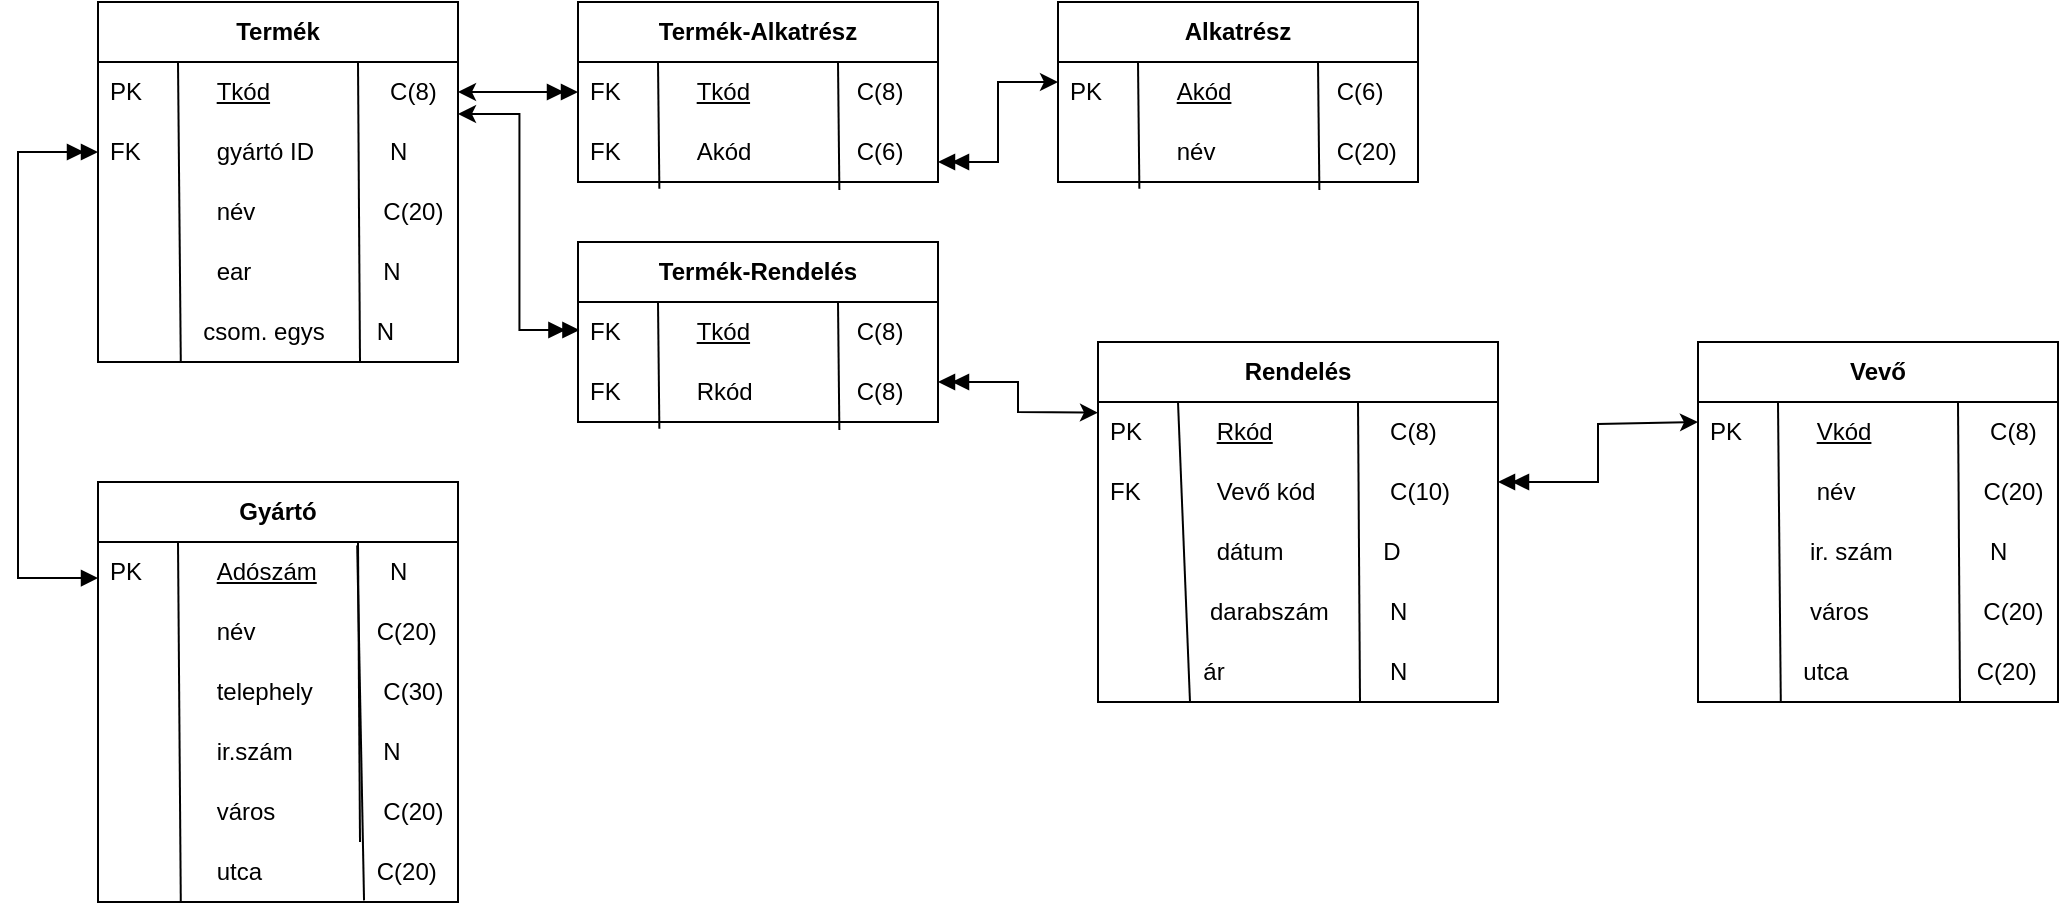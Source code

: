 <mxfile version="26.2.3">
  <diagram name="Page-1" id="RAc0YKrUXyeWeJRxJsZo">
    <mxGraphModel dx="2329" dy="694" grid="1" gridSize="10" guides="1" tooltips="1" connect="1" arrows="1" fold="1" page="1" pageScale="1" pageWidth="850" pageHeight="1100" math="0" shadow="0">
      <root>
        <mxCell id="0" />
        <mxCell id="1" parent="0" />
        <mxCell id="5Tgw-2dPwHMpdobokG_I-1" value="&lt;b&gt;Termék&lt;/b&gt;" style="swimlane;fontStyle=0;childLayout=stackLayout;horizontal=1;startSize=30;horizontalStack=0;resizeParent=1;resizeParentMax=0;resizeLast=0;collapsible=1;marginBottom=0;whiteSpace=wrap;html=1;" parent="1" vertex="1">
          <mxGeometry x="40" y="40" width="180" height="180" as="geometry" />
        </mxCell>
        <mxCell id="5Tgw-2dPwHMpdobokG_I-2" value="PK&lt;span style=&quot;white-space: pre;&quot;&gt;&#x9;&lt;/span&gt;&lt;span style=&quot;white-space: pre;&quot;&gt;&#x9;&lt;/span&gt;&lt;u&gt;Tkód&lt;/u&gt;&lt;span style=&quot;text-decoration-line: underline; white-space: pre;&quot;&gt;&#x9;&lt;/span&gt;&lt;span style=&quot;text-decoration-line: underline; white-space: pre;&quot;&gt;&#x9;&lt;/span&gt;&amp;nbsp; C(8)" style="text;strokeColor=none;fillColor=none;align=left;verticalAlign=middle;spacingLeft=4;spacingRight=4;overflow=hidden;points=[[0,0.5],[1,0.5]];portConstraint=eastwest;rotatable=0;whiteSpace=wrap;html=1;" parent="5Tgw-2dPwHMpdobokG_I-1" vertex="1">
          <mxGeometry y="30" width="180" height="30" as="geometry" />
        </mxCell>
        <mxCell id="5Tgw-2dPwHMpdobokG_I-8" value="" style="endArrow=none;html=1;rounded=0;exitX=0.23;exitY=1;exitDx=0;exitDy=0;exitPerimeter=0;" parent="5Tgw-2dPwHMpdobokG_I-1" source="5Tgw-2dPwHMpdobokG_I-6" edge="1">
          <mxGeometry width="50" height="50" relative="1" as="geometry">
            <mxPoint x="-10" y="80" as="sourcePoint" />
            <mxPoint x="40" y="30" as="targetPoint" />
          </mxGeometry>
        </mxCell>
        <mxCell id="5Tgw-2dPwHMpdobokG_I-9" value="" style="endArrow=none;html=1;rounded=0;exitX=0.23;exitY=1;exitDx=0;exitDy=0;exitPerimeter=0;" parent="5Tgw-2dPwHMpdobokG_I-1" edge="1">
          <mxGeometry width="50" height="50" relative="1" as="geometry">
            <mxPoint x="131" y="180" as="sourcePoint" />
            <mxPoint x="130" y="30" as="targetPoint" />
          </mxGeometry>
        </mxCell>
        <mxCell id="5Tgw-2dPwHMpdobokG_I-4" value="FK&lt;span style=&quot;white-space: pre;&quot;&gt;&#x9;&lt;/span&gt;&lt;span style=&quot;white-space: pre;&quot;&gt;&#x9;&lt;/span&gt;gyártó ID&lt;span style=&quot;white-space: pre;&quot;&gt;&#x9;&lt;/span&gt;&lt;span style=&quot;white-space: pre;&quot;&gt;&#x9;&lt;/span&gt;&amp;nbsp; N" style="text;strokeColor=none;fillColor=none;align=left;verticalAlign=middle;spacingLeft=4;spacingRight=4;overflow=hidden;points=[[0,0.5],[1,0.5]];portConstraint=eastwest;rotatable=0;whiteSpace=wrap;html=1;" parent="5Tgw-2dPwHMpdobokG_I-1" vertex="1">
          <mxGeometry y="60" width="180" height="30" as="geometry" />
        </mxCell>
        <mxCell id="5Tgw-2dPwHMpdobokG_I-3" value="&lt;blockquote style=&quot;margin: 0 0 0 40px; border: none; padding: 0px;&quot;&gt;&amp;nbsp; &amp;nbsp; név&lt;span style=&quot;white-space: pre;&quot;&gt;&#x9;&lt;/span&gt;&lt;span style=&quot;white-space: pre;&quot;&gt;&#x9;&lt;/span&gt;&amp;nbsp; &amp;nbsp; &amp;nbsp;C(20)&lt;/blockquote&gt;" style="text;strokeColor=none;fillColor=none;align=left;verticalAlign=middle;spacingLeft=4;spacingRight=4;overflow=hidden;points=[[0,0.5],[1,0.5]];portConstraint=eastwest;rotatable=0;whiteSpace=wrap;html=1;" parent="5Tgw-2dPwHMpdobokG_I-1" vertex="1">
          <mxGeometry y="90" width="180" height="30" as="geometry" />
        </mxCell>
        <mxCell id="5Tgw-2dPwHMpdobokG_I-7" value="&lt;blockquote style=&quot;margin: 0 0 0 40px; border: none; padding: 0px;&quot;&gt;&amp;nbsp; &amp;nbsp; ear&lt;span style=&quot;white-space: pre;&quot;&gt;&#x9;&lt;/span&gt;&lt;span style=&quot;white-space: pre;&quot;&gt;&#x9;&lt;/span&gt;&amp;nbsp; &amp;nbsp; &amp;nbsp;N&lt;/blockquote&gt;" style="text;strokeColor=none;fillColor=none;align=left;verticalAlign=middle;spacingLeft=4;spacingRight=4;overflow=hidden;points=[[0,0.5],[1,0.5]];portConstraint=eastwest;rotatable=0;whiteSpace=wrap;html=1;" parent="5Tgw-2dPwHMpdobokG_I-1" vertex="1">
          <mxGeometry y="120" width="180" height="30" as="geometry" />
        </mxCell>
        <mxCell id="5Tgw-2dPwHMpdobokG_I-6" value="&lt;span style=&quot;white-space: pre;&quot;&gt;&#x9;&lt;/span&gt;&amp;nbsp; &amp;nbsp; &amp;nbsp; csom. egys&lt;span style=&quot;white-space: pre;&quot;&gt;&#x9;&lt;/span&gt;N" style="text;strokeColor=none;fillColor=none;align=left;verticalAlign=middle;spacingLeft=4;spacingRight=4;overflow=hidden;points=[[0,0.5],[1,0.5]];portConstraint=eastwest;rotatable=0;whiteSpace=wrap;html=1;" parent="5Tgw-2dPwHMpdobokG_I-1" vertex="1">
          <mxGeometry y="150" width="180" height="30" as="geometry" />
        </mxCell>
        <mxCell id="5Tgw-2dPwHMpdobokG_I-10" value="&lt;b&gt;Termék-Alkatrész&lt;/b&gt;" style="swimlane;fontStyle=0;childLayout=stackLayout;horizontal=1;startSize=30;horizontalStack=0;resizeParent=1;resizeParentMax=0;resizeLast=0;collapsible=1;marginBottom=0;whiteSpace=wrap;html=1;" parent="1" vertex="1">
          <mxGeometry x="280" y="40" width="180" height="90" as="geometry" />
        </mxCell>
        <mxCell id="5Tgw-2dPwHMpdobokG_I-14" value="" style="endArrow=none;html=1;rounded=0;exitX=0.226;exitY=1.111;exitDx=0;exitDy=0;exitPerimeter=0;" parent="5Tgw-2dPwHMpdobokG_I-10" source="5Tgw-2dPwHMpdobokG_I-12" edge="1">
          <mxGeometry width="50" height="50" relative="1" as="geometry">
            <mxPoint x="-10" y="80" as="sourcePoint" />
            <mxPoint x="40" y="30" as="targetPoint" />
          </mxGeometry>
        </mxCell>
        <mxCell id="5Tgw-2dPwHMpdobokG_I-11" value="FK&lt;span style=&quot;white-space: pre;&quot;&gt;&#x9;&lt;/span&gt;&lt;span style=&quot;white-space: pre;&quot;&gt;&#x9;&lt;/span&gt;&lt;u&gt;Tkód&lt;/u&gt;&lt;span style=&quot;text-decoration-line: underline; white-space: pre;&quot;&gt;&#x9;&lt;/span&gt;&lt;span style=&quot;text-decoration-line: underline; white-space: pre;&quot;&gt;&#x9;&lt;/span&gt;C(8)" style="text;strokeColor=none;fillColor=none;align=left;verticalAlign=middle;spacingLeft=4;spacingRight=4;overflow=hidden;points=[[0,0.5],[1,0.5]];portConstraint=eastwest;rotatable=0;whiteSpace=wrap;html=1;" parent="5Tgw-2dPwHMpdobokG_I-10" vertex="1">
          <mxGeometry y="30" width="180" height="30" as="geometry" />
        </mxCell>
        <mxCell id="5Tgw-2dPwHMpdobokG_I-15" value="" style="endArrow=none;html=1;rounded=0;exitX=0.726;exitY=1.133;exitDx=0;exitDy=0;exitPerimeter=0;" parent="5Tgw-2dPwHMpdobokG_I-10" source="5Tgw-2dPwHMpdobokG_I-12" edge="1">
          <mxGeometry width="50" height="50" relative="1" as="geometry">
            <mxPoint x="80" y="80" as="sourcePoint" />
            <mxPoint x="130" y="30" as="targetPoint" />
          </mxGeometry>
        </mxCell>
        <mxCell id="5Tgw-2dPwHMpdobokG_I-12" value="FK&lt;span style=&quot;white-space: pre;&quot;&gt;&#x9;&lt;/span&gt;&lt;span style=&quot;white-space: pre;&quot;&gt;&#x9;&lt;/span&gt;Akód&lt;span style=&quot;white-space: pre;&quot;&gt;&#x9;&lt;/span&gt;&lt;span style=&quot;white-space: pre;&quot;&gt;&#x9;&lt;/span&gt;C(6)" style="text;strokeColor=none;fillColor=none;align=left;verticalAlign=middle;spacingLeft=4;spacingRight=4;overflow=hidden;points=[[0,0.5],[1,0.5]];portConstraint=eastwest;rotatable=0;whiteSpace=wrap;html=1;" parent="5Tgw-2dPwHMpdobokG_I-10" vertex="1">
          <mxGeometry y="60" width="180" height="30" as="geometry" />
        </mxCell>
        <mxCell id="5Tgw-2dPwHMpdobokG_I-16" value="" style="endArrow=doubleBlock;startArrow=classic;html=1;rounded=0;entryX=0;entryY=0.5;entryDx=0;entryDy=0;exitX=1;exitY=0.5;exitDx=0;exitDy=0;endFill=1;" parent="1" source="5Tgw-2dPwHMpdobokG_I-2" target="5Tgw-2dPwHMpdobokG_I-11" edge="1">
          <mxGeometry width="50" height="50" relative="1" as="geometry">
            <mxPoint x="380" y="240" as="sourcePoint" />
            <mxPoint x="430" y="190" as="targetPoint" />
          </mxGeometry>
        </mxCell>
        <mxCell id="5Tgw-2dPwHMpdobokG_I-17" value="&lt;b&gt;Alkatrész&lt;/b&gt;" style="swimlane;fontStyle=0;childLayout=stackLayout;horizontal=1;startSize=30;horizontalStack=0;resizeParent=1;resizeParentMax=0;resizeLast=0;collapsible=1;marginBottom=0;whiteSpace=wrap;html=1;" parent="1" vertex="1">
          <mxGeometry x="520" y="40" width="180" height="90" as="geometry" />
        </mxCell>
        <mxCell id="5Tgw-2dPwHMpdobokG_I-18" value="" style="endArrow=none;html=1;rounded=0;exitX=0.226;exitY=1.111;exitDx=0;exitDy=0;exitPerimeter=0;" parent="5Tgw-2dPwHMpdobokG_I-17" source="5Tgw-2dPwHMpdobokG_I-21" edge="1">
          <mxGeometry width="50" height="50" relative="1" as="geometry">
            <mxPoint x="-10" y="80" as="sourcePoint" />
            <mxPoint x="40" y="30" as="targetPoint" />
          </mxGeometry>
        </mxCell>
        <mxCell id="5Tgw-2dPwHMpdobokG_I-19" value="PK&lt;span style=&quot;white-space: pre;&quot;&gt;&#x9;&lt;/span&gt;&lt;span style=&quot;white-space: pre;&quot;&gt;&#x9;&lt;/span&gt;&lt;u&gt;Akód&lt;span style=&quot;white-space: pre;&quot;&gt;&#x9;&lt;/span&gt;&lt;span style=&quot;white-space: pre;&quot;&gt;&#x9;&lt;/span&gt;&lt;/u&gt;C(6)" style="text;strokeColor=none;fillColor=none;align=left;verticalAlign=middle;spacingLeft=4;spacingRight=4;overflow=hidden;points=[[0,0.5],[1,0.5]];portConstraint=eastwest;rotatable=0;whiteSpace=wrap;html=1;" parent="5Tgw-2dPwHMpdobokG_I-17" vertex="1">
          <mxGeometry y="30" width="180" height="30" as="geometry" />
        </mxCell>
        <mxCell id="5Tgw-2dPwHMpdobokG_I-20" value="" style="endArrow=none;html=1;rounded=0;exitX=0.726;exitY=1.133;exitDx=0;exitDy=0;exitPerimeter=0;" parent="5Tgw-2dPwHMpdobokG_I-17" source="5Tgw-2dPwHMpdobokG_I-21" edge="1">
          <mxGeometry width="50" height="50" relative="1" as="geometry">
            <mxPoint x="80" y="80" as="sourcePoint" />
            <mxPoint x="130" y="30" as="targetPoint" />
          </mxGeometry>
        </mxCell>
        <mxCell id="5Tgw-2dPwHMpdobokG_I-21" value="&lt;span style=&quot;white-space: pre;&quot;&gt;&#x9;&lt;/span&gt;&lt;span style=&quot;white-space: pre;&quot;&gt;&#x9;&lt;/span&gt;név&lt;span style=&quot;white-space: pre;&quot;&gt;&#x9;&lt;/span&gt;&lt;span style=&quot;white-space: pre;&quot;&gt;&#x9;&lt;/span&gt;&lt;span style=&quot;white-space: pre;&quot;&gt;&#x9;&lt;/span&gt;C(20)" style="text;strokeColor=none;fillColor=none;align=left;verticalAlign=middle;spacingLeft=4;spacingRight=4;overflow=hidden;points=[[0,0.5],[1,0.5]];portConstraint=eastwest;rotatable=0;whiteSpace=wrap;html=1;" parent="5Tgw-2dPwHMpdobokG_I-17" vertex="1">
          <mxGeometry y="60" width="180" height="30" as="geometry" />
        </mxCell>
        <mxCell id="5Tgw-2dPwHMpdobokG_I-23" value="" style="endArrow=classic;startArrow=doubleBlock;html=1;rounded=0;startFill=1;" parent="1" edge="1">
          <mxGeometry width="50" height="50" relative="1" as="geometry">
            <mxPoint x="460" y="120" as="sourcePoint" />
            <mxPoint x="520" y="80" as="targetPoint" />
            <Array as="points">
              <mxPoint x="490" y="120" />
              <mxPoint x="490" y="80" />
            </Array>
          </mxGeometry>
        </mxCell>
        <mxCell id="5Tgw-2dPwHMpdobokG_I-24" value="&lt;b&gt;Termék-Rendelés&lt;/b&gt;" style="swimlane;fontStyle=0;childLayout=stackLayout;horizontal=1;startSize=30;horizontalStack=0;resizeParent=1;resizeParentMax=0;resizeLast=0;collapsible=1;marginBottom=0;whiteSpace=wrap;html=1;" parent="1" vertex="1">
          <mxGeometry x="280" y="160" width="180" height="90" as="geometry" />
        </mxCell>
        <mxCell id="5Tgw-2dPwHMpdobokG_I-25" value="" style="endArrow=none;html=1;rounded=0;exitX=0.226;exitY=1.111;exitDx=0;exitDy=0;exitPerimeter=0;" parent="5Tgw-2dPwHMpdobokG_I-24" source="5Tgw-2dPwHMpdobokG_I-28" edge="1">
          <mxGeometry width="50" height="50" relative="1" as="geometry">
            <mxPoint x="-10" y="80" as="sourcePoint" />
            <mxPoint x="40" y="30" as="targetPoint" />
          </mxGeometry>
        </mxCell>
        <mxCell id="5Tgw-2dPwHMpdobokG_I-26" value="FK&lt;span style=&quot;white-space: pre;&quot;&gt;&#x9;&lt;/span&gt;&lt;span style=&quot;white-space: pre;&quot;&gt;&#x9;&lt;/span&gt;&lt;u&gt;Tkód&lt;/u&gt;&lt;span style=&quot;text-decoration-line: underline; white-space: pre;&quot;&gt;&#x9;&lt;/span&gt;&lt;span style=&quot;text-decoration-line: underline; white-space: pre;&quot;&gt;&#x9;&lt;/span&gt;C(8)" style="text;strokeColor=none;fillColor=none;align=left;verticalAlign=middle;spacingLeft=4;spacingRight=4;overflow=hidden;points=[[0,0.5],[1,0.5]];portConstraint=eastwest;rotatable=0;whiteSpace=wrap;html=1;" parent="5Tgw-2dPwHMpdobokG_I-24" vertex="1">
          <mxGeometry y="30" width="180" height="30" as="geometry" />
        </mxCell>
        <mxCell id="5Tgw-2dPwHMpdobokG_I-27" value="" style="endArrow=none;html=1;rounded=0;exitX=0.726;exitY=1.133;exitDx=0;exitDy=0;exitPerimeter=0;" parent="5Tgw-2dPwHMpdobokG_I-24" source="5Tgw-2dPwHMpdobokG_I-28" edge="1">
          <mxGeometry width="50" height="50" relative="1" as="geometry">
            <mxPoint x="80" y="80" as="sourcePoint" />
            <mxPoint x="130" y="30" as="targetPoint" />
          </mxGeometry>
        </mxCell>
        <mxCell id="5Tgw-2dPwHMpdobokG_I-28" value="FK&lt;span style=&quot;white-space: pre;&quot;&gt;&#x9;&lt;/span&gt;&lt;span style=&quot;white-space: pre;&quot;&gt;&#x9;&lt;/span&gt;Rkód&lt;span style=&quot;white-space: pre;&quot;&gt;&#x9;&lt;/span&gt;&lt;span style=&quot;white-space: pre;&quot;&gt;&#x9;&lt;/span&gt;C(8)" style="text;strokeColor=none;fillColor=none;align=left;verticalAlign=middle;spacingLeft=4;spacingRight=4;overflow=hidden;points=[[0,0.5],[1,0.5]];portConstraint=eastwest;rotatable=0;whiteSpace=wrap;html=1;" parent="5Tgw-2dPwHMpdobokG_I-24" vertex="1">
          <mxGeometry y="60" width="180" height="30" as="geometry" />
        </mxCell>
        <mxCell id="5Tgw-2dPwHMpdobokG_I-30" value="" style="endArrow=classic;startArrow=doubleBlock;html=1;rounded=0;startFill=1;entryX=0.996;entryY=-0.267;entryDx=0;entryDy=0;entryPerimeter=0;" parent="1" edge="1">
          <mxGeometry width="50" height="50" relative="1" as="geometry">
            <mxPoint x="280.72" y="204" as="sourcePoint" />
            <mxPoint x="220.0" y="95.99" as="targetPoint" />
            <Array as="points">
              <mxPoint x="250.72" y="204" />
              <mxPoint x="250.72" y="96" />
            </Array>
          </mxGeometry>
        </mxCell>
        <mxCell id="5Tgw-2dPwHMpdobokG_I-31" value="&lt;b&gt;Rendelés&lt;/b&gt;" style="swimlane;fontStyle=0;childLayout=stackLayout;horizontal=1;startSize=30;horizontalStack=0;resizeParent=1;resizeParentMax=0;resizeLast=0;collapsible=1;marginBottom=0;whiteSpace=wrap;html=1;" parent="1" vertex="1">
          <mxGeometry x="540" y="210" width="200" height="180" as="geometry" />
        </mxCell>
        <mxCell id="5Tgw-2dPwHMpdobokG_I-32" value="PK&lt;span style=&quot;white-space: pre;&quot;&gt;&#x9;&lt;/span&gt;&lt;span style=&quot;white-space: pre;&quot;&gt;&#x9;&lt;/span&gt;&lt;u&gt;Rkód&lt;span style=&quot;white-space: pre;&quot;&gt;&#x9;&lt;/span&gt;&lt;/u&gt;&lt;span style=&quot;text-decoration-line: underline; white-space: pre;&quot;&gt;&#x9;&lt;/span&gt;&amp;nbsp; C(8)" style="text;strokeColor=none;fillColor=none;align=left;verticalAlign=middle;spacingLeft=4;spacingRight=4;overflow=hidden;points=[[0,0.5],[1,0.5]];portConstraint=eastwest;rotatable=0;whiteSpace=wrap;html=1;" parent="5Tgw-2dPwHMpdobokG_I-31" vertex="1">
          <mxGeometry y="30" width="200" height="30" as="geometry" />
        </mxCell>
        <mxCell id="5Tgw-2dPwHMpdobokG_I-33" value="" style="endArrow=none;html=1;rounded=0;exitX=0.23;exitY=1;exitDx=0;exitDy=0;exitPerimeter=0;" parent="5Tgw-2dPwHMpdobokG_I-31" source="5Tgw-2dPwHMpdobokG_I-38" edge="1">
          <mxGeometry width="50" height="50" relative="1" as="geometry">
            <mxPoint x="-10" y="80" as="sourcePoint" />
            <mxPoint x="40" y="30" as="targetPoint" />
          </mxGeometry>
        </mxCell>
        <mxCell id="5Tgw-2dPwHMpdobokG_I-34" value="" style="endArrow=none;html=1;rounded=0;exitX=0.23;exitY=1;exitDx=0;exitDy=0;exitPerimeter=0;" parent="5Tgw-2dPwHMpdobokG_I-31" edge="1">
          <mxGeometry width="50" height="50" relative="1" as="geometry">
            <mxPoint x="131" y="180" as="sourcePoint" />
            <mxPoint x="130" y="30" as="targetPoint" />
          </mxGeometry>
        </mxCell>
        <mxCell id="5Tgw-2dPwHMpdobokG_I-35" value="FK&lt;span style=&quot;white-space: pre;&quot;&gt;&#x9;&lt;/span&gt;&lt;span style=&quot;white-space: pre;&quot;&gt;&#x9;&lt;/span&gt;Vevő kód&lt;span style=&quot;white-space: pre;&quot;&gt;&#x9;&lt;/span&gt;&lt;span style=&quot;white-space: pre;&quot;&gt;&#x9;&lt;/span&gt;&amp;nbsp; C(10)" style="text;strokeColor=none;fillColor=none;align=left;verticalAlign=middle;spacingLeft=4;spacingRight=4;overflow=hidden;points=[[0,0.5],[1,0.5]];portConstraint=eastwest;rotatable=0;whiteSpace=wrap;html=1;" parent="5Tgw-2dPwHMpdobokG_I-31" vertex="1">
          <mxGeometry y="60" width="200" height="30" as="geometry" />
        </mxCell>
        <mxCell id="5Tgw-2dPwHMpdobokG_I-36" value="&lt;blockquote style=&quot;margin: 0 0 0 40px; border: none; padding: 0px;&quot;&gt;&amp;nbsp; &amp;nbsp; dátum&lt;span style=&quot;white-space: pre;&quot;&gt;&#x9;&lt;/span&gt;&lt;span style=&quot;white-space: pre;&quot;&gt;&#x9;&lt;/span&gt;&amp;nbsp; &amp;nbsp; &amp;nbsp;D&lt;/blockquote&gt;" style="text;strokeColor=none;fillColor=none;align=left;verticalAlign=middle;spacingLeft=4;spacingRight=4;overflow=hidden;points=[[0,0.5],[1,0.5]];portConstraint=eastwest;rotatable=0;whiteSpace=wrap;html=1;" parent="5Tgw-2dPwHMpdobokG_I-31" vertex="1">
          <mxGeometry y="90" width="200" height="30" as="geometry" />
        </mxCell>
        <mxCell id="5Tgw-2dPwHMpdobokG_I-37" value="&lt;blockquote style=&quot;margin: 0 0 0 40px; border: none; padding: 0px;&quot;&gt;&amp;nbsp; &amp;nbsp;darabszám&lt;span style=&quot;white-space: pre;&quot;&gt;&#x9;&amp;nbsp;&lt;/span&gt;&amp;nbsp; &amp;nbsp; &amp;nbsp;N&lt;/blockquote&gt;" style="text;strokeColor=none;fillColor=none;align=left;verticalAlign=middle;spacingLeft=4;spacingRight=4;overflow=hidden;points=[[0,0.5],[1,0.5]];portConstraint=eastwest;rotatable=0;whiteSpace=wrap;html=1;" parent="5Tgw-2dPwHMpdobokG_I-31" vertex="1">
          <mxGeometry y="120" width="200" height="30" as="geometry" />
        </mxCell>
        <mxCell id="5Tgw-2dPwHMpdobokG_I-38" value="&lt;span style=&quot;white-space: pre;&quot;&gt;&#x9;&lt;/span&gt;&amp;nbsp; &amp;nbsp; &amp;nbsp; ár&lt;span style=&quot;white-space: pre;&quot;&gt;&#x9;&lt;/span&gt;&lt;span style=&quot;white-space: pre;&quot;&gt;&#x9;&lt;/span&gt;&amp;nbsp; &amp;nbsp; &amp;nbsp; &amp;nbsp; &amp;nbsp; N" style="text;strokeColor=none;fillColor=none;align=left;verticalAlign=middle;spacingLeft=4;spacingRight=4;overflow=hidden;points=[[0,0.5],[1,0.5]];portConstraint=eastwest;rotatable=0;whiteSpace=wrap;html=1;" parent="5Tgw-2dPwHMpdobokG_I-31" vertex="1">
          <mxGeometry y="150" width="200" height="30" as="geometry" />
        </mxCell>
        <mxCell id="5Tgw-2dPwHMpdobokG_I-39" value="" style="endArrow=classic;startArrow=doubleBlock;html=1;rounded=0;startFill=1;entryX=0;entryY=0.178;entryDx=0;entryDy=0;entryPerimeter=0;" parent="1" target="5Tgw-2dPwHMpdobokG_I-32" edge="1">
          <mxGeometry width="50" height="50" relative="1" as="geometry">
            <mxPoint x="460" y="230" as="sourcePoint" />
            <mxPoint x="540" y="250" as="targetPoint" />
            <Array as="points">
              <mxPoint x="500" y="230" />
              <mxPoint x="500" y="245" />
            </Array>
          </mxGeometry>
        </mxCell>
        <mxCell id="5Tgw-2dPwHMpdobokG_I-40" value="&lt;b&gt;Vevő&lt;/b&gt;" style="swimlane;fontStyle=0;childLayout=stackLayout;horizontal=1;startSize=30;horizontalStack=0;resizeParent=1;resizeParentMax=0;resizeLast=0;collapsible=1;marginBottom=0;whiteSpace=wrap;html=1;" parent="1" vertex="1">
          <mxGeometry x="840" y="210" width="180" height="180" as="geometry" />
        </mxCell>
        <mxCell id="5Tgw-2dPwHMpdobokG_I-41" value="PK&lt;span style=&quot;white-space: pre;&quot;&gt;&#x9;&lt;/span&gt;&lt;span style=&quot;white-space: pre;&quot;&gt;&#x9;&lt;/span&gt;&lt;u&gt;Vkód&lt;/u&gt;&lt;span style=&quot;text-decoration-line: underline; white-space: pre;&quot;&gt;&#x9;&lt;/span&gt;&lt;span style=&quot;text-decoration-line: underline; white-space: pre;&quot;&gt;&#x9;&lt;/span&gt;&amp;nbsp; C(8)" style="text;strokeColor=none;fillColor=none;align=left;verticalAlign=middle;spacingLeft=4;spacingRight=4;overflow=hidden;points=[[0,0.5],[1,0.5]];portConstraint=eastwest;rotatable=0;whiteSpace=wrap;html=1;" parent="5Tgw-2dPwHMpdobokG_I-40" vertex="1">
          <mxGeometry y="30" width="180" height="30" as="geometry" />
        </mxCell>
        <mxCell id="5Tgw-2dPwHMpdobokG_I-42" value="" style="endArrow=none;html=1;rounded=0;exitX=0.23;exitY=1;exitDx=0;exitDy=0;exitPerimeter=0;" parent="5Tgw-2dPwHMpdobokG_I-40" source="5Tgw-2dPwHMpdobokG_I-47" edge="1">
          <mxGeometry width="50" height="50" relative="1" as="geometry">
            <mxPoint x="-10" y="80" as="sourcePoint" />
            <mxPoint x="40" y="30" as="targetPoint" />
          </mxGeometry>
        </mxCell>
        <mxCell id="5Tgw-2dPwHMpdobokG_I-43" value="" style="endArrow=none;html=1;rounded=0;exitX=0.23;exitY=1;exitDx=0;exitDy=0;exitPerimeter=0;" parent="5Tgw-2dPwHMpdobokG_I-40" edge="1">
          <mxGeometry width="50" height="50" relative="1" as="geometry">
            <mxPoint x="131" y="180" as="sourcePoint" />
            <mxPoint x="130" y="30" as="targetPoint" />
          </mxGeometry>
        </mxCell>
        <mxCell id="5Tgw-2dPwHMpdobokG_I-44" value="&lt;span style=&quot;white-space: pre;&quot;&gt;&#x9;&lt;/span&gt;&lt;span style=&quot;white-space: pre;&quot;&gt;&#x9;&lt;/span&gt;név&lt;span style=&quot;white-space: pre;&quot;&gt;&#x9;&lt;/span&gt;&amp;nbsp; &amp;nbsp; &amp;nbsp; &amp;nbsp; &amp;nbsp; &amp;nbsp; &amp;nbsp; &amp;nbsp;&amp;nbsp; C(20)" style="text;strokeColor=none;fillColor=none;align=left;verticalAlign=middle;spacingLeft=4;spacingRight=4;overflow=hidden;points=[[0,0.5],[1,0.5]];portConstraint=eastwest;rotatable=0;whiteSpace=wrap;html=1;" parent="5Tgw-2dPwHMpdobokG_I-40" vertex="1">
          <mxGeometry y="60" width="180" height="30" as="geometry" />
        </mxCell>
        <mxCell id="5Tgw-2dPwHMpdobokG_I-45" value="&lt;blockquote style=&quot;margin: 0 0 0 40px; border: none; padding: 0px;&quot;&gt;&amp;nbsp; &amp;nbsp;ir. szám&lt;span style=&quot;white-space: pre;&quot;&gt;&#x9;&lt;/span&gt;&lt;span style=&quot;white-space: pre;&quot;&gt;&#x9;&lt;/span&gt;&amp;nbsp; &amp;nbsp; &amp;nbsp; N&lt;/blockquote&gt;" style="text;strokeColor=none;fillColor=none;align=left;verticalAlign=middle;spacingLeft=4;spacingRight=4;overflow=hidden;points=[[0,0.5],[1,0.5]];portConstraint=eastwest;rotatable=0;whiteSpace=wrap;html=1;" parent="5Tgw-2dPwHMpdobokG_I-40" vertex="1">
          <mxGeometry y="90" width="180" height="30" as="geometry" />
        </mxCell>
        <mxCell id="5Tgw-2dPwHMpdobokG_I-46" value="&lt;blockquote style=&quot;margin: 0 0 0 40px; border: none; padding: 0px;&quot;&gt;&amp;nbsp; &amp;nbsp;város&lt;span style=&quot;white-space: pre;&quot;&gt;&#x9;&lt;/span&gt;&lt;span style=&quot;white-space: pre;&quot;&gt;&#x9;&lt;/span&gt;&amp;nbsp; &amp;nbsp; &amp;nbsp;C(20)&lt;/blockquote&gt;" style="text;strokeColor=none;fillColor=none;align=left;verticalAlign=middle;spacingLeft=4;spacingRight=4;overflow=hidden;points=[[0,0.5],[1,0.5]];portConstraint=eastwest;rotatable=0;whiteSpace=wrap;html=1;" parent="5Tgw-2dPwHMpdobokG_I-40" vertex="1">
          <mxGeometry y="120" width="180" height="30" as="geometry" />
        </mxCell>
        <mxCell id="5Tgw-2dPwHMpdobokG_I-47" value="&lt;span style=&quot;white-space: pre;&quot;&gt;&#x9;&lt;/span&gt;&amp;nbsp; &amp;nbsp; &amp;nbsp; utca&lt;span style=&quot;white-space: pre;&quot;&gt;&#x9;&lt;/span&gt;&lt;span style=&quot;white-space: pre;&quot;&gt;&#x9;&lt;/span&gt;&lt;span style=&quot;white-space: pre;&quot;&gt;&#x9;&lt;/span&gt;C(20)" style="text;strokeColor=none;fillColor=none;align=left;verticalAlign=middle;spacingLeft=4;spacingRight=4;overflow=hidden;points=[[0,0.5],[1,0.5]];portConstraint=eastwest;rotatable=0;whiteSpace=wrap;html=1;" parent="5Tgw-2dPwHMpdobokG_I-40" vertex="1">
          <mxGeometry y="150" width="180" height="30" as="geometry" />
        </mxCell>
        <mxCell id="5Tgw-2dPwHMpdobokG_I-48" value="" style="endArrow=classic;startArrow=doubleBlock;html=1;rounded=0;startFill=1;" parent="1" edge="1">
          <mxGeometry width="50" height="50" relative="1" as="geometry">
            <mxPoint x="740" y="280" as="sourcePoint" />
            <mxPoint x="840" y="250" as="targetPoint" />
            <Array as="points">
              <mxPoint x="790" y="280" />
              <mxPoint x="790" y="251" />
            </Array>
          </mxGeometry>
        </mxCell>
        <mxCell id="5Tgw-2dPwHMpdobokG_I-49" value="&lt;b&gt;Gyártó&lt;/b&gt;" style="swimlane;fontStyle=0;childLayout=stackLayout;horizontal=1;startSize=30;horizontalStack=0;resizeParent=1;resizeParentMax=0;resizeLast=0;collapsible=1;marginBottom=0;whiteSpace=wrap;html=1;" parent="1" vertex="1">
          <mxGeometry x="40" y="280" width="180" height="210" as="geometry" />
        </mxCell>
        <mxCell id="5Tgw-2dPwHMpdobokG_I-50" value="PK&lt;span style=&quot;white-space: pre;&quot;&gt;&#x9;&lt;/span&gt;&lt;span style=&quot;white-space: pre;&quot;&gt;&#x9;&lt;/span&gt;&lt;u&gt;Adószám&lt;/u&gt;&lt;span style=&quot;text-decoration-line: underline; white-space: pre;&quot;&gt;&#x9;&lt;/span&gt;&lt;span style=&quot;text-decoration-line: underline; white-space: pre;&quot;&gt;&#x9;&lt;/span&gt;&amp;nbsp; N" style="text;strokeColor=none;fillColor=none;align=left;verticalAlign=middle;spacingLeft=4;spacingRight=4;overflow=hidden;points=[[0,0.5],[1,0.5]];portConstraint=eastwest;rotatable=0;whiteSpace=wrap;html=1;" parent="5Tgw-2dPwHMpdobokG_I-49" vertex="1">
          <mxGeometry y="30" width="180" height="30" as="geometry" />
        </mxCell>
        <mxCell id="5Tgw-2dPwHMpdobokG_I-51" value="" style="endArrow=none;html=1;rounded=0;exitX=0.23;exitY=1;exitDx=0;exitDy=0;exitPerimeter=0;" parent="5Tgw-2dPwHMpdobokG_I-49" source="5Tgw-2dPwHMpdobokG_I-56" edge="1">
          <mxGeometry width="50" height="50" relative="1" as="geometry">
            <mxPoint x="-10" y="80" as="sourcePoint" />
            <mxPoint x="40" y="30" as="targetPoint" />
          </mxGeometry>
        </mxCell>
        <mxCell id="5Tgw-2dPwHMpdobokG_I-52" value="" style="endArrow=none;html=1;rounded=0;exitX=0.23;exitY=1;exitDx=0;exitDy=0;exitPerimeter=0;" parent="5Tgw-2dPwHMpdobokG_I-49" edge="1">
          <mxGeometry width="50" height="50" relative="1" as="geometry">
            <mxPoint x="131" y="180" as="sourcePoint" />
            <mxPoint x="130" y="30" as="targetPoint" />
          </mxGeometry>
        </mxCell>
        <mxCell id="5Tgw-2dPwHMpdobokG_I-53" value="&lt;span style=&quot;white-space: pre;&quot;&gt;&#x9;&lt;/span&gt;&lt;span style=&quot;white-space: pre;&quot;&gt;&#x9;&lt;/span&gt;név&amp;nbsp;&lt;span style=&quot;white-space: pre;&quot;&gt;&#x9;&lt;/span&gt;&lt;span style=&quot;white-space: pre;&quot;&gt;&#x9;&lt;/span&gt;&amp;nbsp; &amp;nbsp; &amp;nbsp; &amp;nbsp; C(20)" style="text;strokeColor=none;fillColor=none;align=left;verticalAlign=middle;spacingLeft=4;spacingRight=4;overflow=hidden;points=[[0,0.5],[1,0.5]];portConstraint=eastwest;rotatable=0;whiteSpace=wrap;html=1;" parent="5Tgw-2dPwHMpdobokG_I-49" vertex="1">
          <mxGeometry y="60" width="180" height="30" as="geometry" />
        </mxCell>
        <mxCell id="5Tgw-2dPwHMpdobokG_I-54" value="&lt;blockquote style=&quot;margin: 0 0 0 40px; border: none; padding: 0px;&quot;&gt;&amp;nbsp; &amp;nbsp; telephely&lt;span style=&quot;white-space: pre;&quot;&gt;&#x9;&lt;/span&gt;&amp;nbsp; &amp;nbsp; &amp;nbsp;C(30)&lt;/blockquote&gt;" style="text;strokeColor=none;fillColor=none;align=left;verticalAlign=middle;spacingLeft=4;spacingRight=4;overflow=hidden;points=[[0,0.5],[1,0.5]];portConstraint=eastwest;rotatable=0;whiteSpace=wrap;html=1;" parent="5Tgw-2dPwHMpdobokG_I-49" vertex="1">
          <mxGeometry y="90" width="180" height="30" as="geometry" />
        </mxCell>
        <mxCell id="5Tgw-2dPwHMpdobokG_I-55" value="&lt;blockquote style=&quot;margin: 0 0 0 40px; border: none; padding: 0px;&quot;&gt;&amp;nbsp; &amp;nbsp; ir.szám&lt;span style=&quot;white-space: pre;&quot;&gt;&#x9;&lt;/span&gt;&lt;span style=&quot;white-space: pre;&quot;&gt;&#x9;&lt;/span&gt;&amp;nbsp; &amp;nbsp; &amp;nbsp;N&lt;/blockquote&gt;" style="text;strokeColor=none;fillColor=none;align=left;verticalAlign=middle;spacingLeft=4;spacingRight=4;overflow=hidden;points=[[0,0.5],[1,0.5]];portConstraint=eastwest;rotatable=0;whiteSpace=wrap;html=1;" parent="5Tgw-2dPwHMpdobokG_I-49" vertex="1">
          <mxGeometry y="120" width="180" height="30" as="geometry" />
        </mxCell>
        <mxCell id="5Tgw-2dPwHMpdobokG_I-57" value="&lt;blockquote style=&quot;margin: 0 0 0 40px; border: none; padding: 0px;&quot;&gt;&amp;nbsp; &amp;nbsp; város&lt;span style=&quot;white-space: pre;&quot;&gt;&#x9;&lt;/span&gt;&lt;span style=&quot;white-space: pre;&quot;&gt;&#x9;&lt;/span&gt;&amp;nbsp; &amp;nbsp; &amp;nbsp;C(20)&lt;/blockquote&gt;" style="text;strokeColor=none;fillColor=none;align=left;verticalAlign=middle;spacingLeft=4;spacingRight=4;overflow=hidden;points=[[0,0.5],[1,0.5]];portConstraint=eastwest;rotatable=0;whiteSpace=wrap;html=1;" parent="5Tgw-2dPwHMpdobokG_I-49" vertex="1">
          <mxGeometry y="150" width="180" height="30" as="geometry" />
        </mxCell>
        <mxCell id="5Tgw-2dPwHMpdobokG_I-56" value="&lt;span style=&quot;white-space: pre;&quot;&gt;&#x9;&lt;/span&gt;&amp;nbsp; &amp;nbsp; &amp;nbsp; &amp;nbsp; utca&lt;span style=&quot;white-space: pre;&quot;&gt;&#x9;&lt;/span&gt;&lt;span style=&quot;white-space: pre;&quot;&gt;&#x9;&lt;/span&gt;&lt;span style=&quot;white-space: pre;&quot;&gt;&#x9;&lt;/span&gt;C(20)" style="text;strokeColor=none;fillColor=none;align=left;verticalAlign=middle;spacingLeft=4;spacingRight=4;overflow=hidden;points=[[0,0.5],[1,0.5]];portConstraint=eastwest;rotatable=0;whiteSpace=wrap;html=1;" parent="5Tgw-2dPwHMpdobokG_I-49" vertex="1">
          <mxGeometry y="180" width="180" height="30" as="geometry" />
        </mxCell>
        <mxCell id="5Tgw-2dPwHMpdobokG_I-58" value="" style="endArrow=none;html=1;rounded=0;exitX=0.739;exitY=0.973;exitDx=0;exitDy=0;exitPerimeter=0;entryX=0.72;entryY=0.056;entryDx=0;entryDy=0;entryPerimeter=0;" parent="5Tgw-2dPwHMpdobokG_I-49" source="5Tgw-2dPwHMpdobokG_I-56" target="5Tgw-2dPwHMpdobokG_I-50" edge="1">
          <mxGeometry width="50" height="50" relative="1" as="geometry">
            <mxPoint x="120" y="140" as="sourcePoint" />
            <mxPoint x="170" y="90" as="targetPoint" />
          </mxGeometry>
        </mxCell>
        <mxCell id="5Tgw-2dPwHMpdobokG_I-59" value="" style="endArrow=doubleBlock;startArrow=block;html=1;rounded=0;startFill=1;entryX=0;entryY=0.5;entryDx=0;entryDy=0;endFill=1;" parent="1" target="5Tgw-2dPwHMpdobokG_I-4" edge="1">
          <mxGeometry width="50" height="50" relative="1" as="geometry">
            <mxPoint x="40.0" y="328.01" as="sourcePoint" />
            <mxPoint x="-20.72" y="220" as="targetPoint" />
            <Array as="points">
              <mxPoint y="328" />
              <mxPoint y="115" />
            </Array>
          </mxGeometry>
        </mxCell>
      </root>
    </mxGraphModel>
  </diagram>
</mxfile>
